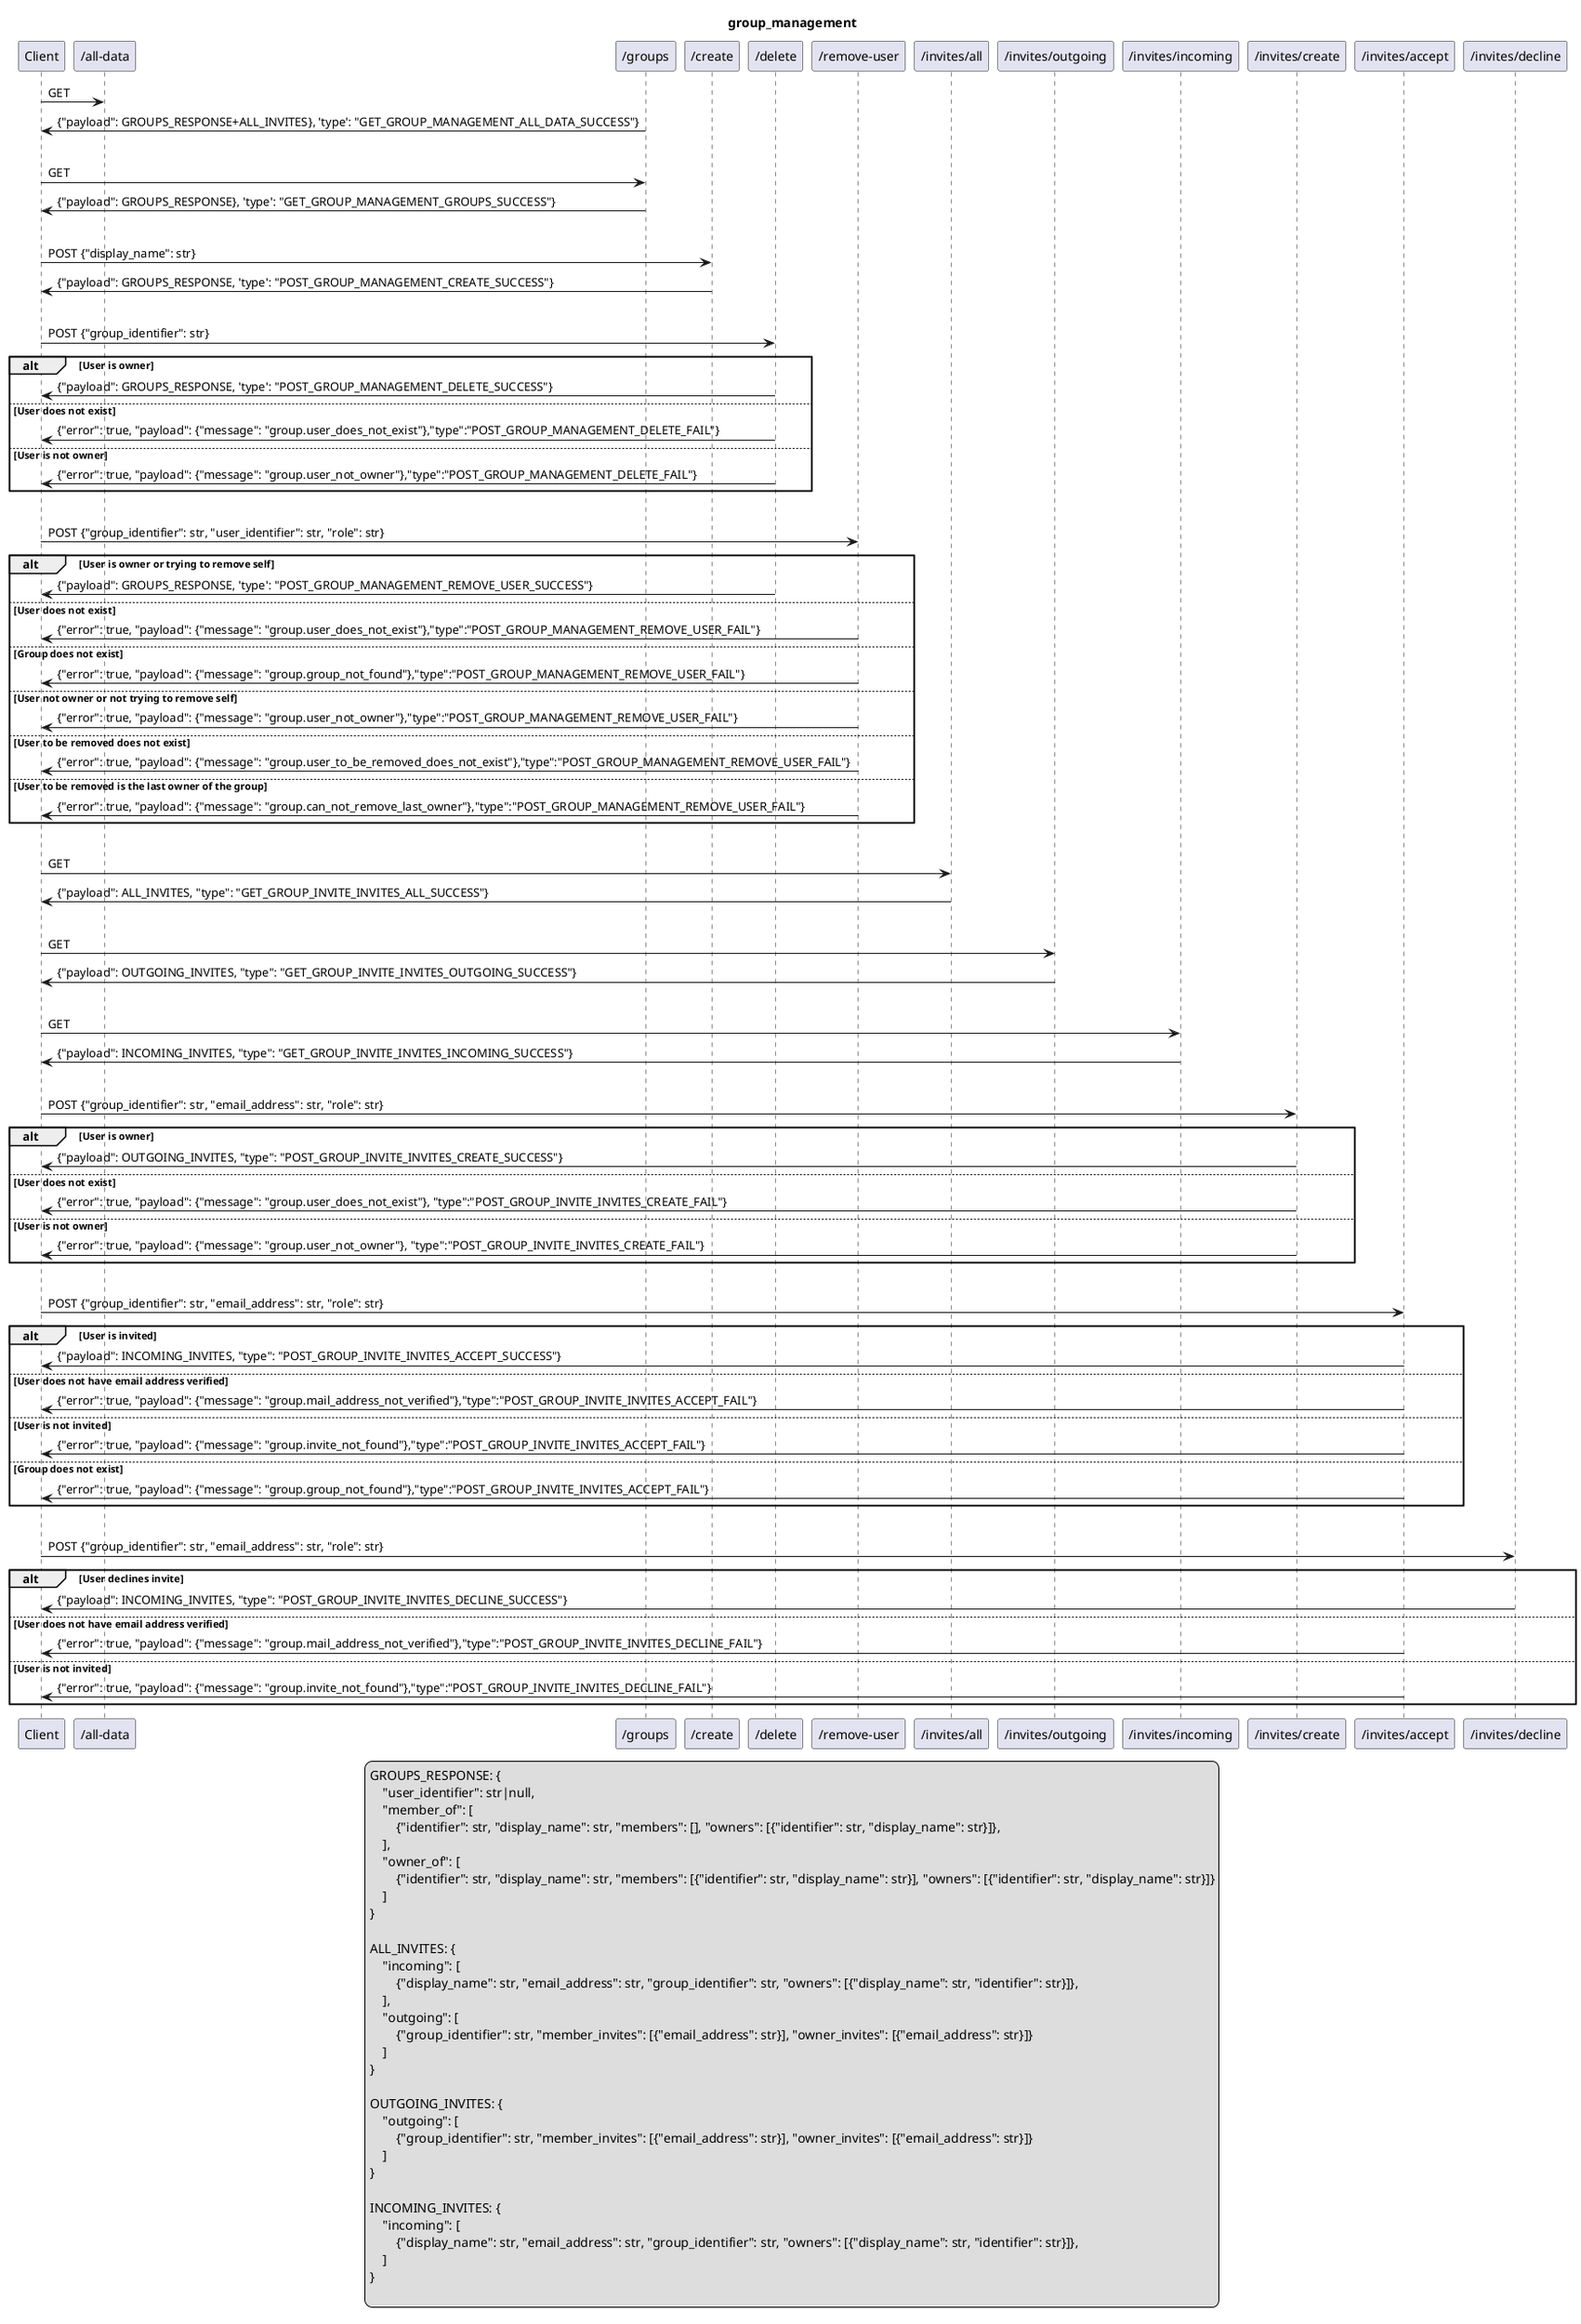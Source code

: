 @startuml

title group_management

legend
    GROUPS_RESPONSE: {
        "user_identifier": str|null,
        "member_of": [
            {"identifier": str, "display_name": str, "members": [], "owners": [{"identifier": str, "display_name": str}]},
        ],
        "owner_of": [
            {"identifier": str, "display_name": str, "members": [{"identifier": str, "display_name": str}], "owners": [{"identifier": str, "display_name": str}]}
        ]
    }

    ALL_INVITES: {
        "incoming": [
            {"display_name": str, "email_address": str, "group_identifier": str, "owners": [{"display_name": str, "identifier": str}]},
        ],
        "outgoing": [
            {"group_identifier": str, "member_invites": [{"email_address": str}], "owner_invites": [{"email_address": str}]}
        ]
    }

    OUTGOING_INVITES: {
        "outgoing": [
            {"group_identifier": str, "member_invites": [{"email_address": str}], "owner_invites": [{"email_address": str}]}
        ]
    }

    INCOMING_INVITES: {
        "incoming": [
            {"display_name": str, "email_address": str, "group_identifier": str, "owners": [{"display_name": str, "identifier": str}]},
        ]
    }

end legend
Client->"/all-data": GET
"/groups"->Client: {"payload": GROUPS_RESPONSE+ALL_INVITES}, 'type': "GET_GROUP_MANAGEMENT_ALL_DATA_SUCCESS"}
|||
Client->"/groups": GET
"/groups"->Client: {"payload": GROUPS_RESPONSE}, 'type': "GET_GROUP_MANAGEMENT_GROUPS_SUCCESS"}
|||
Client->"/create": POST {"display_name": str}
"/create"->Client: {"payload": GROUPS_RESPONSE, 'type': "POST_GROUP_MANAGEMENT_CREATE_SUCCESS"}
|||
Client->"/delete": POST {"group_identifier": str}
alt User is owner
    "/delete"->Client: {"payload": GROUPS_RESPONSE, 'type': "POST_GROUP_MANAGEMENT_DELETE_SUCCESS"}
else User does not exist
    "/delete"->Client: {"error": true, "payload": {"message": "group.user_does_not_exist"},"type":"POST_GROUP_MANAGEMENT_DELETE_FAIL"}
else User is not owner
    "/delete"->Client: {"error": true, "payload": {"message": "group.user_not_owner"},"type":"POST_GROUP_MANAGEMENT_DELETE_FAIL"}
end
|||
Client->"/remove-user": POST {"group_identifier": str, "user_identifier": str, "role": str}
alt User is owner or trying to remove self
    "/delete"->Client: {"payload": GROUPS_RESPONSE, 'type': "POST_GROUP_MANAGEMENT_REMOVE_USER_SUCCESS"}
else User does not exist
    "/remove-user"->Client: {"error": true, "payload": {"message": "group.user_does_not_exist"},"type":"POST_GROUP_MANAGEMENT_REMOVE_USER_FAIL"}
else Group does not exist
    "/remove-user"->Client: {"error": true, "payload": {"message": "group.group_not_found"},"type":"POST_GROUP_MANAGEMENT_REMOVE_USER_FAIL"}
else User not owner or not trying to remove self
    "/remove-user"->Client: {"error": true, "payload": {"message": "group.user_not_owner"},"type":"POST_GROUP_MANAGEMENT_REMOVE_USER_FAIL"}
else User to be removed does not exist
    "/remove-user"->Client: {"error": true, "payload": {"message": "group.user_to_be_removed_does_not_exist"},"type":"POST_GROUP_MANAGEMENT_REMOVE_USER_FAIL"}
else User to be removed is the last owner of the group
    "/remove-user"->Client: {"error": true, "payload": {"message": "group.can_not_remove_last_owner"},"type":"POST_GROUP_MANAGEMENT_REMOVE_USER_FAIL"}
end
|||
Client->"/invites/all": GET
"/invites/all"->Client: {"payload": ALL_INVITES, "type": "GET_GROUP_INVITE_INVITES_ALL_SUCCESS"}
|||
Client->"/invites/outgoing": GET
"/invites/outgoing"->Client: {"payload": OUTGOING_INVITES, "type": "GET_GROUP_INVITE_INVITES_OUTGOING_SUCCESS"}
|||
Client->"/invites/incoming": GET
"/invites/incoming"->Client: {"payload": INCOMING_INVITES, "type": "GET_GROUP_INVITE_INVITES_INCOMING_SUCCESS"}
|||
Client->"/invites/create": POST {"group_identifier": str, "email_address": str, "role": str}
alt User is owner
    "/invites/create"->Client: {"payload": OUTGOING_INVITES, "type": "POST_GROUP_INVITE_INVITES_CREATE_SUCCESS"}
else User does not exist
    "/invites/create"->Client: {"error": true, "payload": {"message": "group.user_does_not_exist"}, "type":"POST_GROUP_INVITE_INVITES_CREATE_FAIL"}
else User is not owner
    "/invites/create"->Client: {"error": true, "payload": {"message": "group.user_not_owner"}, "type":"POST_GROUP_INVITE_INVITES_CREATE_FAIL"}
end
|||
Client->"/invites/accept": POST {"group_identifier": str, "email_address": str, "role": str}
alt User is invited
    "/invites/accept"->Client: {"payload": INCOMING_INVITES, "type": "POST_GROUP_INVITE_INVITES_ACCEPT_SUCCESS"}
else User does not have email address verified
    "/invites/accept"->Client: {"error": true, "payload": {"message": "group.mail_address_not_verified"},"type":"POST_GROUP_INVITE_INVITES_ACCEPT_FAIL"}
else User is not invited
    "/invites/accept"->Client: {"error": true, "payload": {"message": "group.invite_not_found"},"type":"POST_GROUP_INVITE_INVITES_ACCEPT_FAIL"}
else Group does not exist
    "/invites/accept"->Client: {"error": true, "payload": {"message": "group.group_not_found"},"type":"POST_GROUP_INVITE_INVITES_ACCEPT_FAIL"}
end
|||
Client->"/invites/decline": POST {"group_identifier": str, "email_address": str, "role": str}
alt User declines invite
    "/invites/decline"->Client: {"payload": INCOMING_INVITES, "type": "POST_GROUP_INVITE_INVITES_DECLINE_SUCCESS"}
else User does not have email address verified
    "/invites/accept"->Client: {"error": true, "payload": {"message": "group.mail_address_not_verified"},"type":"POST_GROUP_INVITE_INVITES_DECLINE_FAIL"}
else User is not invited
    "/invites/accept"->Client: {"error": true, "payload": {"message": "group.invite_not_found"},"type":"POST_GROUP_INVITE_INVITES_DECLINE_FAIL"}
end
@enduml
